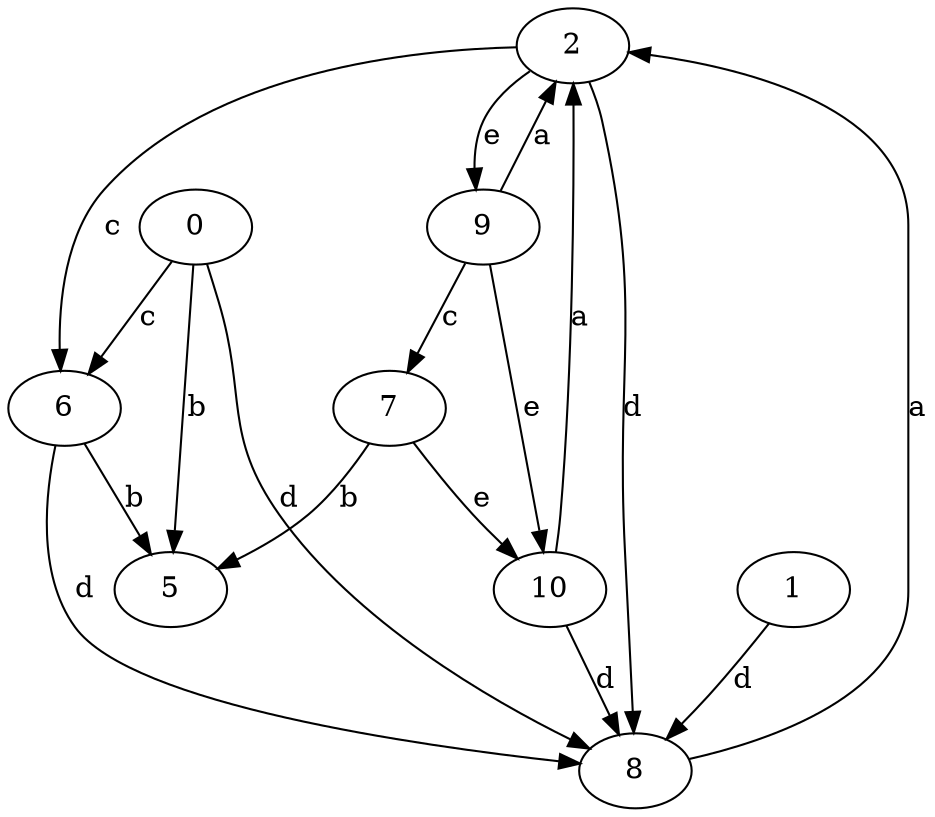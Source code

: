 strict digraph  {
2;
5;
6;
7;
8;
0;
1;
9;
10;
2 -> 6  [label=c];
2 -> 8  [label=d];
2 -> 9  [label=e];
6 -> 5  [label=b];
6 -> 8  [label=d];
7 -> 5  [label=b];
7 -> 10  [label=e];
8 -> 2  [label=a];
0 -> 5  [label=b];
0 -> 6  [label=c];
0 -> 8  [label=d];
1 -> 8  [label=d];
9 -> 2  [label=a];
9 -> 7  [label=c];
9 -> 10  [label=e];
10 -> 2  [label=a];
10 -> 8  [label=d];
}
